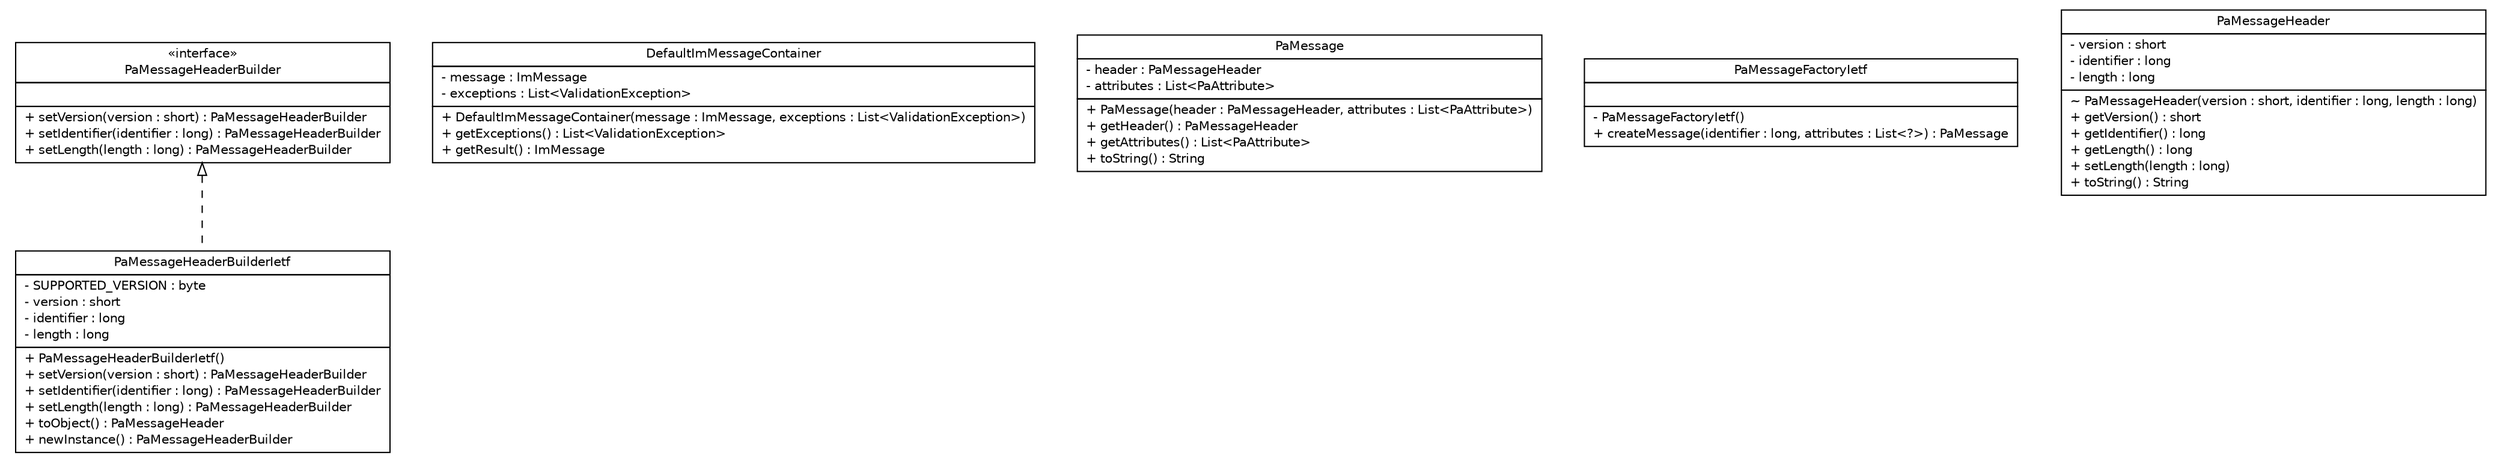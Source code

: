 #!/usr/local/bin/dot
#
# Class diagram 
# Generated by UMLGraph version R5_6 (http://www.umlgraph.org/)
#

digraph G {
	edge [fontname="Helvetica",fontsize=10,labelfontname="Helvetica",labelfontsize=10];
	node [fontname="Helvetica",fontsize=10,shape=plaintext];
	nodesep=0.25;
	ranksep=0.5;
	// org.ietf.nea.pa.message.PaMessageHeaderBuilder
	c13002 [label=<<table title="org.ietf.nea.pa.message.PaMessageHeaderBuilder" border="0" cellborder="1" cellspacing="0" cellpadding="2" port="p" href="./PaMessageHeaderBuilder.html">
		<tr><td><table border="0" cellspacing="0" cellpadding="1">
<tr><td align="center" balign="center"> &#171;interface&#187; </td></tr>
<tr><td align="center" balign="center"> PaMessageHeaderBuilder </td></tr>
		</table></td></tr>
		<tr><td><table border="0" cellspacing="0" cellpadding="1">
<tr><td align="left" balign="left">  </td></tr>
		</table></td></tr>
		<tr><td><table border="0" cellspacing="0" cellpadding="1">
<tr><td align="left" balign="left"> + setVersion(version : short) : PaMessageHeaderBuilder </td></tr>
<tr><td align="left" balign="left"> + setIdentifier(identifier : long) : PaMessageHeaderBuilder </td></tr>
<tr><td align="left" balign="left"> + setLength(length : long) : PaMessageHeaderBuilder </td></tr>
		</table></td></tr>
		</table>>, URL="./PaMessageHeaderBuilder.html", fontname="Helvetica", fontcolor="black", fontsize=10.0];
	// org.ietf.nea.pa.message.DefaultImMessageContainer
	c13003 [label=<<table title="org.ietf.nea.pa.message.DefaultImMessageContainer" border="0" cellborder="1" cellspacing="0" cellpadding="2" port="p" href="./DefaultImMessageContainer.html">
		<tr><td><table border="0" cellspacing="0" cellpadding="1">
<tr><td align="center" balign="center"> DefaultImMessageContainer </td></tr>
		</table></td></tr>
		<tr><td><table border="0" cellspacing="0" cellpadding="1">
<tr><td align="left" balign="left"> - message : ImMessage </td></tr>
<tr><td align="left" balign="left"> - exceptions : List&lt;ValidationException&gt; </td></tr>
		</table></td></tr>
		<tr><td><table border="0" cellspacing="0" cellpadding="1">
<tr><td align="left" balign="left"> + DefaultImMessageContainer(message : ImMessage, exceptions : List&lt;ValidationException&gt;) </td></tr>
<tr><td align="left" balign="left"> + getExceptions() : List&lt;ValidationException&gt; </td></tr>
<tr><td align="left" balign="left"> + getResult() : ImMessage </td></tr>
		</table></td></tr>
		</table>>, URL="./DefaultImMessageContainer.html", fontname="Helvetica", fontcolor="black", fontsize=10.0];
	// org.ietf.nea.pa.message.PaMessage
	c13004 [label=<<table title="org.ietf.nea.pa.message.PaMessage" border="0" cellborder="1" cellspacing="0" cellpadding="2" port="p" href="./PaMessage.html">
		<tr><td><table border="0" cellspacing="0" cellpadding="1">
<tr><td align="center" balign="center"> PaMessage </td></tr>
		</table></td></tr>
		<tr><td><table border="0" cellspacing="0" cellpadding="1">
<tr><td align="left" balign="left"> - header : PaMessageHeader </td></tr>
<tr><td align="left" balign="left"> - attributes : List&lt;PaAttribute&gt; </td></tr>
		</table></td></tr>
		<tr><td><table border="0" cellspacing="0" cellpadding="1">
<tr><td align="left" balign="left"> + PaMessage(header : PaMessageHeader, attributes : List&lt;PaAttribute&gt;) </td></tr>
<tr><td align="left" balign="left"> + getHeader() : PaMessageHeader </td></tr>
<tr><td align="left" balign="left"> + getAttributes() : List&lt;PaAttribute&gt; </td></tr>
<tr><td align="left" balign="left"> + toString() : String </td></tr>
		</table></td></tr>
		</table>>, URL="./PaMessage.html", fontname="Helvetica", fontcolor="black", fontsize=10.0];
	// org.ietf.nea.pa.message.PaMessageFactoryIetf
	c13005 [label=<<table title="org.ietf.nea.pa.message.PaMessageFactoryIetf" border="0" cellborder="1" cellspacing="0" cellpadding="2" port="p" href="./PaMessageFactoryIetf.html">
		<tr><td><table border="0" cellspacing="0" cellpadding="1">
<tr><td align="center" balign="center"> PaMessageFactoryIetf </td></tr>
		</table></td></tr>
		<tr><td><table border="0" cellspacing="0" cellpadding="1">
<tr><td align="left" balign="left">  </td></tr>
		</table></td></tr>
		<tr><td><table border="0" cellspacing="0" cellpadding="1">
<tr><td align="left" balign="left"> - PaMessageFactoryIetf() </td></tr>
<tr><td align="left" balign="left"> + createMessage(identifier : long, attributes : List&lt;?&gt;) : PaMessage </td></tr>
		</table></td></tr>
		</table>>, URL="./PaMessageFactoryIetf.html", fontname="Helvetica", fontcolor="black", fontsize=10.0];
	// org.ietf.nea.pa.message.PaMessageHeaderBuilderIetf
	c13006 [label=<<table title="org.ietf.nea.pa.message.PaMessageHeaderBuilderIetf" border="0" cellborder="1" cellspacing="0" cellpadding="2" port="p" href="./PaMessageHeaderBuilderIetf.html">
		<tr><td><table border="0" cellspacing="0" cellpadding="1">
<tr><td align="center" balign="center"> PaMessageHeaderBuilderIetf </td></tr>
		</table></td></tr>
		<tr><td><table border="0" cellspacing="0" cellpadding="1">
<tr><td align="left" balign="left"> - SUPPORTED_VERSION : byte </td></tr>
<tr><td align="left" balign="left"> - version : short </td></tr>
<tr><td align="left" balign="left"> - identifier : long </td></tr>
<tr><td align="left" balign="left"> - length : long </td></tr>
		</table></td></tr>
		<tr><td><table border="0" cellspacing="0" cellpadding="1">
<tr><td align="left" balign="left"> + PaMessageHeaderBuilderIetf() </td></tr>
<tr><td align="left" balign="left"> + setVersion(version : short) : PaMessageHeaderBuilder </td></tr>
<tr><td align="left" balign="left"> + setIdentifier(identifier : long) : PaMessageHeaderBuilder </td></tr>
<tr><td align="left" balign="left"> + setLength(length : long) : PaMessageHeaderBuilder </td></tr>
<tr><td align="left" balign="left"> + toObject() : PaMessageHeader </td></tr>
<tr><td align="left" balign="left"> + newInstance() : PaMessageHeaderBuilder </td></tr>
		</table></td></tr>
		</table>>, URL="./PaMessageHeaderBuilderIetf.html", fontname="Helvetica", fontcolor="black", fontsize=10.0];
	// org.ietf.nea.pa.message.PaMessageHeader
	c13007 [label=<<table title="org.ietf.nea.pa.message.PaMessageHeader" border="0" cellborder="1" cellspacing="0" cellpadding="2" port="p" href="./PaMessageHeader.html">
		<tr><td><table border="0" cellspacing="0" cellpadding="1">
<tr><td align="center" balign="center"> PaMessageHeader </td></tr>
		</table></td></tr>
		<tr><td><table border="0" cellspacing="0" cellpadding="1">
<tr><td align="left" balign="left"> - version : short </td></tr>
<tr><td align="left" balign="left"> - identifier : long </td></tr>
<tr><td align="left" balign="left"> - length : long </td></tr>
		</table></td></tr>
		<tr><td><table border="0" cellspacing="0" cellpadding="1">
<tr><td align="left" balign="left"> ~ PaMessageHeader(version : short, identifier : long, length : long) </td></tr>
<tr><td align="left" balign="left"> + getVersion() : short </td></tr>
<tr><td align="left" balign="left"> + getIdentifier() : long </td></tr>
<tr><td align="left" balign="left"> + getLength() : long </td></tr>
<tr><td align="left" balign="left"> + setLength(length : long) </td></tr>
<tr><td align="left" balign="left"> + toString() : String </td></tr>
		</table></td></tr>
		</table>>, URL="./PaMessageHeader.html", fontname="Helvetica", fontcolor="black", fontsize=10.0];
	//org.ietf.nea.pa.message.PaMessageHeaderBuilderIetf implements org.ietf.nea.pa.message.PaMessageHeaderBuilder
	c13002:p -> c13006:p [dir=back,arrowtail=empty,style=dashed];
}

